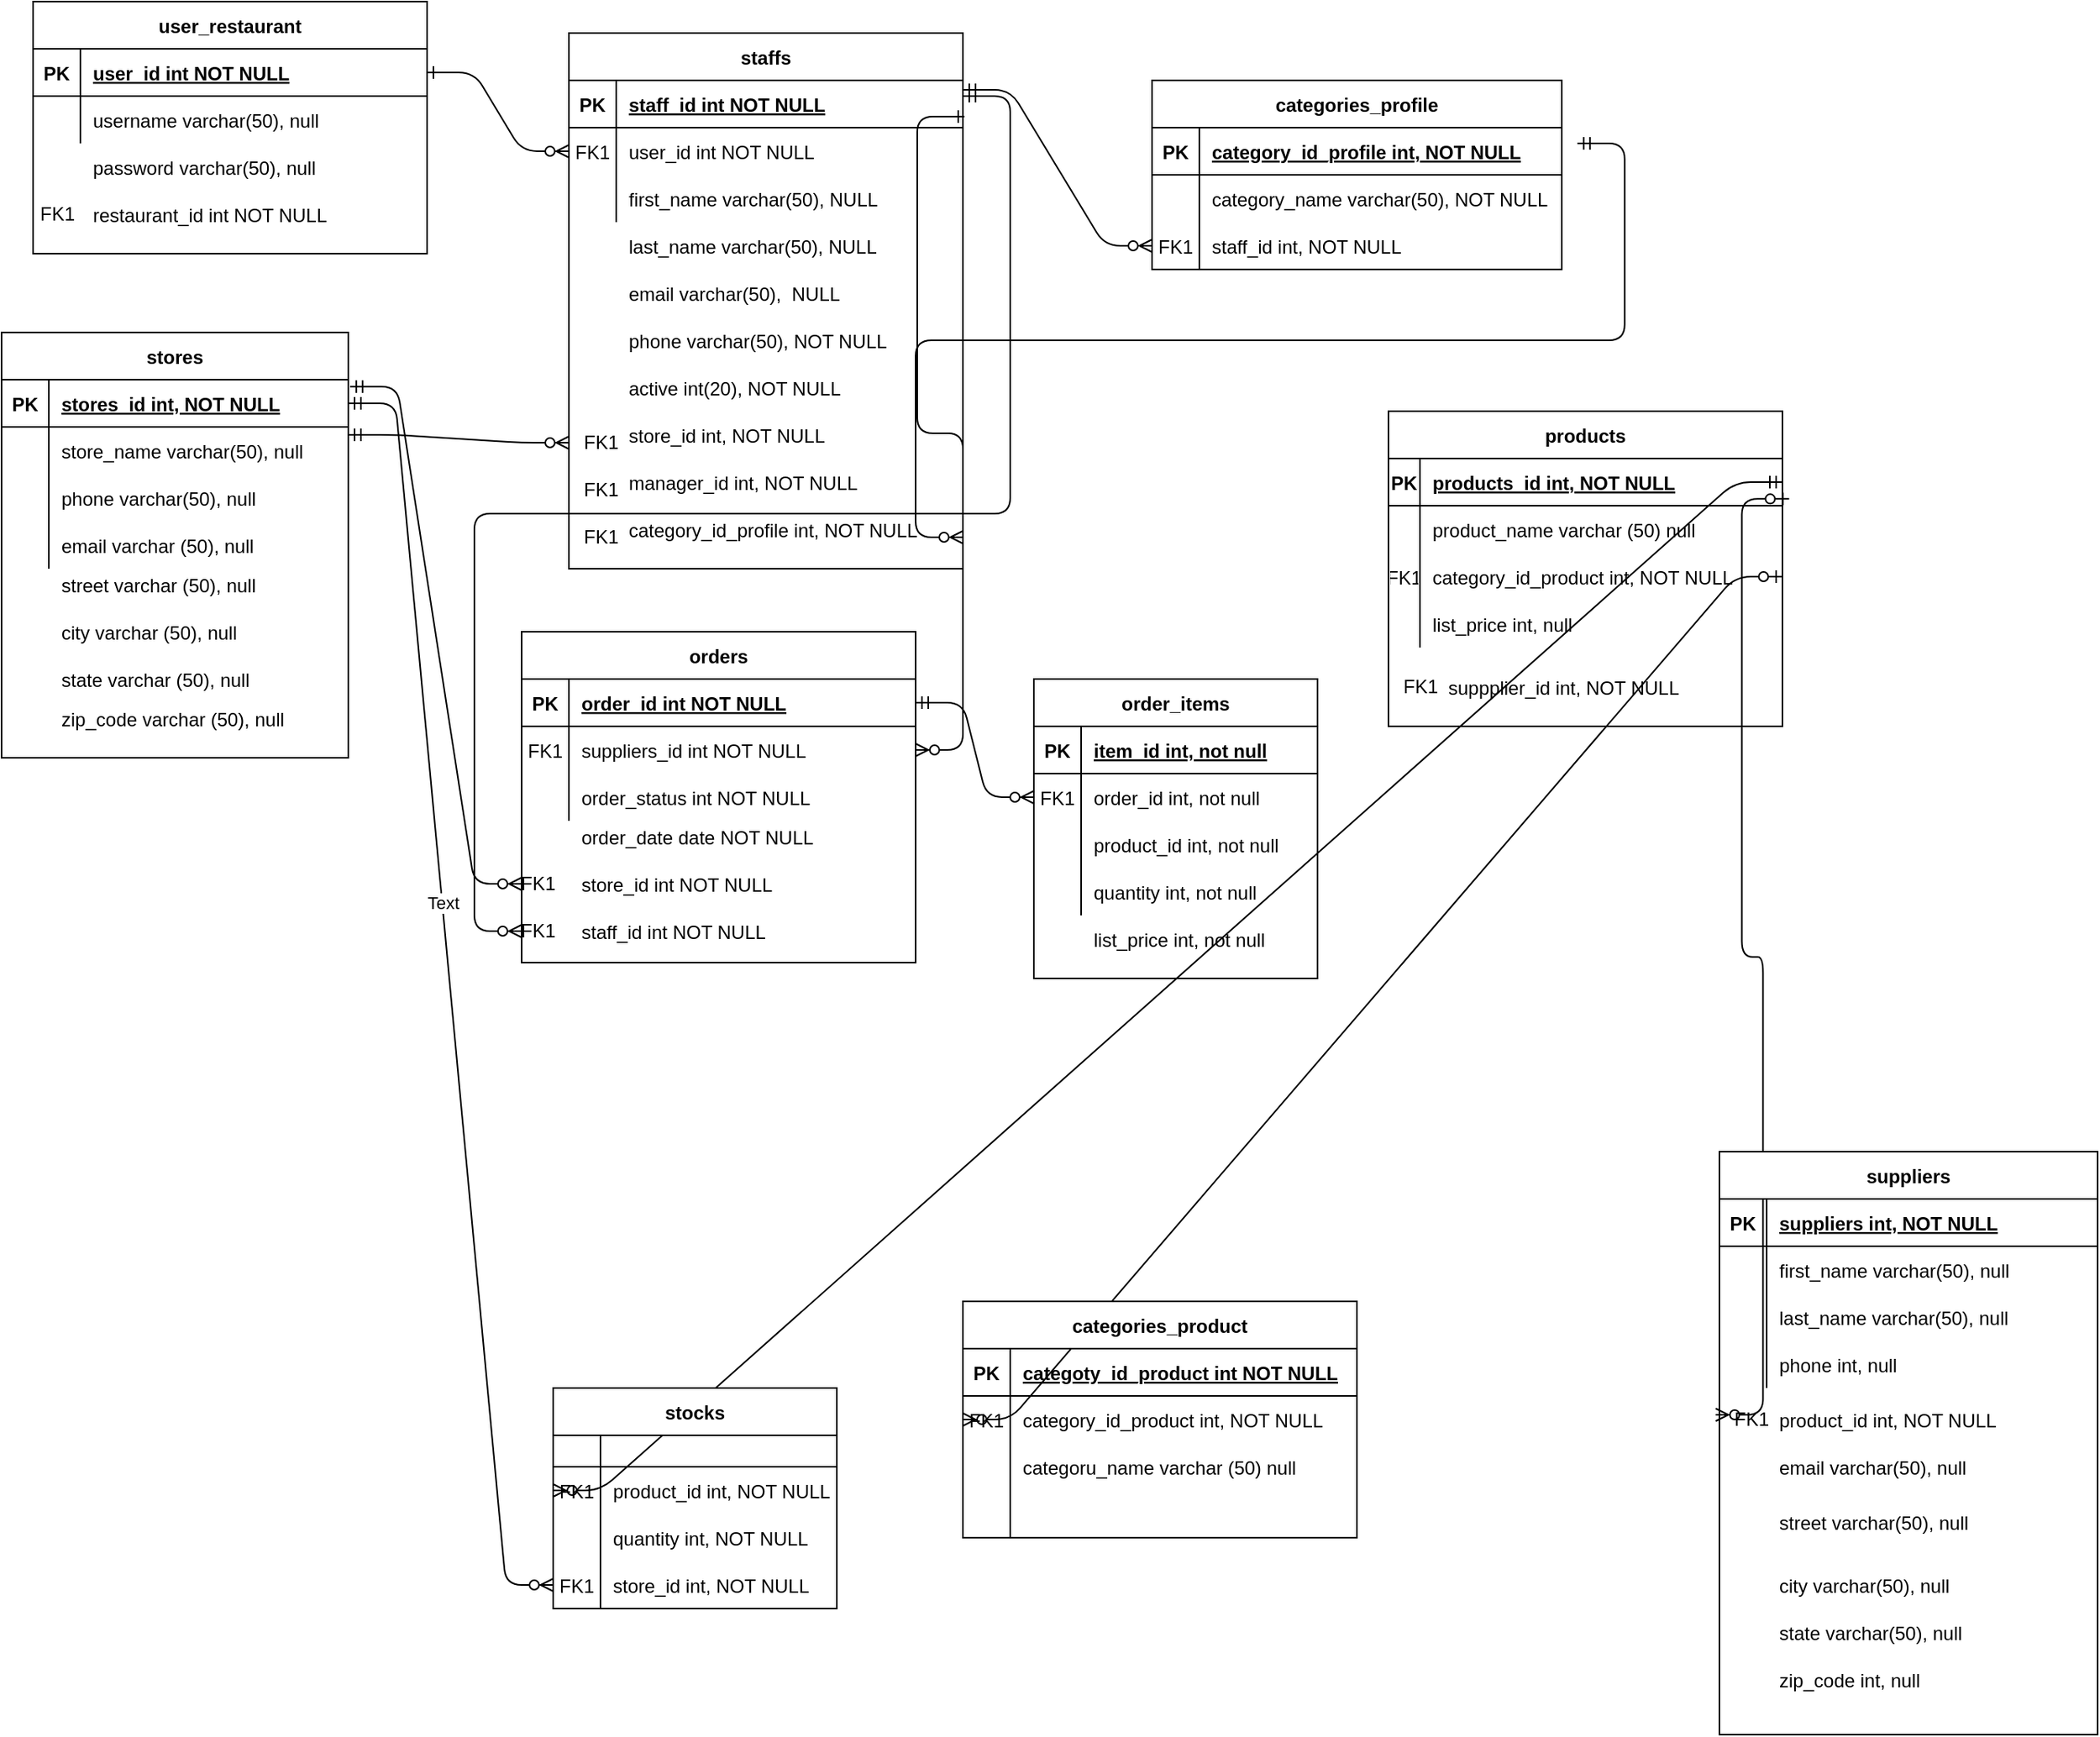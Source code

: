 <mxfile version="13.7.7" type="github">
  <diagram id="R2lEEEUBdFMjLlhIrx00" name="Page-1">
    <mxGraphModel dx="1422" dy="714" grid="1" gridSize="10" guides="1" tooltips="1" connect="1" arrows="1" fold="1" page="1" pageScale="1" pageWidth="850" pageHeight="1100" math="0" shadow="0" extFonts="Permanent Marker^https://fonts.googleapis.com/css?family=Permanent+Marker">
      <root>
        <mxCell id="0" />
        <mxCell id="1" parent="0" />
        <mxCell id="C-vyLk0tnHw3VtMMgP7b-1" value="" style="edgeStyle=entityRelationEdgeStyle;endArrow=ERzeroToMany;startArrow=ERone;endFill=1;startFill=0;" parent="1" source="C-vyLk0tnHw3VtMMgP7b-24" target="C-vyLk0tnHw3VtMMgP7b-6" edge="1">
          <mxGeometry width="100" height="100" relative="1" as="geometry">
            <mxPoint x="340" y="720" as="sourcePoint" />
            <mxPoint x="440" y="620" as="targetPoint" />
          </mxGeometry>
        </mxCell>
        <mxCell id="C-vyLk0tnHw3VtMMgP7b-12" value="" style="edgeStyle=entityRelationEdgeStyle;endArrow=ERzeroToMany;startArrow=ERone;endFill=1;startFill=0;exitX=1.004;exitY=0.767;exitDx=0;exitDy=0;exitPerimeter=0;" parent="1" source="C-vyLk0tnHw3VtMMgP7b-3" target="C-vyLk0tnHw3VtMMgP7b-17" edge="1">
          <mxGeometry width="100" height="100" relative="1" as="geometry">
            <mxPoint x="400" y="180" as="sourcePoint" />
            <mxPoint x="460" y="205" as="targetPoint" />
          </mxGeometry>
        </mxCell>
        <mxCell id="LFZtAIbphkrmjU9u23mH-38" value="FK1" style="text;html=1;align=center;verticalAlign=middle;resizable=0;points=[];autosize=1;" parent="1" vertex="1">
          <mxGeometry x="410" y="650" width="40" height="20" as="geometry" />
        </mxCell>
        <mxCell id="LFZtAIbphkrmjU9u23mH-41" value="FK1" style="text;html=1;align=center;verticalAlign=middle;resizable=0;points=[];autosize=1;" parent="1" vertex="1">
          <mxGeometry x="410" y="680" width="40" height="20" as="geometry" />
        </mxCell>
        <mxCell id="LFZtAIbphkrmjU9u23mH-80" value="" style="edgeStyle=entityRelationEdgeStyle;fontSize=12;html=1;endArrow=ERzeroToMany;startArrow=ERmandOne;" parent="1" edge="1">
          <mxGeometry width="100" height="100" relative="1" as="geometry">
            <mxPoint x="310" y="375" as="sourcePoint" />
            <mxPoint x="450" y="380" as="targetPoint" />
          </mxGeometry>
        </mxCell>
        <mxCell id="LFZtAIbphkrmjU9u23mH-106" value="" style="edgeStyle=entityRelationEdgeStyle;fontSize=12;html=1;endArrow=ERzeroToMany;startArrow=ERmandOne;exitX=1;exitY=0.5;exitDx=0;exitDy=0;entryX=0;entryY=0.5;entryDx=0;entryDy=0;" parent="1" source="C-vyLk0tnHw3VtMMgP7b-14" target="LFZtAIbphkrmjU9u23mH-85" edge="1">
          <mxGeometry width="100" height="100" relative="1" as="geometry">
            <mxPoint x="395" y="790" as="sourcePoint" />
            <mxPoint x="130" y="645" as="targetPoint" />
          </mxGeometry>
        </mxCell>
        <mxCell id="LFZtAIbphkrmjU9u23mH-120" value="" style="edgeStyle=entityRelationEdgeStyle;fontSize=12;html=1;endArrow=ERzeroToMany;startArrow=ERmandOne;entryX=0;entryY=0.5;entryDx=0;entryDy=0;" parent="1" target="LFZtAIbphkrmjU9u23mH-114" edge="1">
          <mxGeometry width="100" height="100" relative="1" as="geometry">
            <mxPoint x="700" y="156" as="sourcePoint" />
            <mxPoint x="400" y="735" as="targetPoint" />
          </mxGeometry>
        </mxCell>
        <mxCell id="LFZtAIbphkrmjU9u23mH-135" value="" style="edgeStyle=entityRelationEdgeStyle;fontSize=12;html=1;endArrow=ERzeroToMany;startArrow=ERmandOne;entryX=0;entryY=0.5;entryDx=0;entryDy=0;exitX=1;exitY=0.5;exitDx=0;exitDy=0;" parent="1" target="LFZtAIbphkrmjU9u23mH-132" edge="1" source="LFZtAIbphkrmjU9u23mH-43">
          <mxGeometry width="100" height="100" relative="1" as="geometry">
            <mxPoint x="326" y="350" as="sourcePoint" />
            <mxPoint x="840" y="450" as="targetPoint" />
          </mxGeometry>
        </mxCell>
        <mxCell id="rHVu-XYcqnVRSP4EcwEc-1" value="Text" style="edgeLabel;html=1;align=center;verticalAlign=middle;resizable=0;points=[];" vertex="1" connectable="0" parent="LFZtAIbphkrmjU9u23mH-135">
          <mxGeometry x="-0.143" relative="1" as="geometry">
            <mxPoint as="offset" />
          </mxGeometry>
        </mxCell>
        <mxCell id="LFZtAIbphkrmjU9u23mH-155" value="" style="edgeStyle=entityRelationEdgeStyle;fontSize=12;html=1;endArrow=ERzeroToMany;startArrow=ERmandOne;exitX=1;exitY=0.5;exitDx=0;exitDy=0;entryX=0;entryY=0.5;entryDx=0;entryDy=0;" parent="1" source="LFZtAIbphkrmjU9u23mH-141" target="LFZtAIbphkrmjU9u23mH-126" edge="1">
          <mxGeometry width="100" height="100" relative="1" as="geometry">
            <mxPoint x="40" y="870" as="sourcePoint" />
            <mxPoint x="280" y="930" as="targetPoint" />
          </mxGeometry>
        </mxCell>
        <mxCell id="LFZtAIbphkrmjU9u23mH-169" value="" style="edgeStyle=entityRelationEdgeStyle;fontSize=12;html=1;endArrow=ERzeroToMany;startArrow=ERzeroToOne;entryX=0;entryY=0.5;entryDx=0;entryDy=0;exitX=1;exitY=0.5;exitDx=0;exitDy=0;" parent="1" source="LFZtAIbphkrmjU9u23mH-147" target="LFZtAIbphkrmjU9u23mH-160" edge="1">
          <mxGeometry width="100" height="100" relative="1" as="geometry">
            <mxPoint x="1290" y="570" as="sourcePoint" />
            <mxPoint x="1050" y="830" as="targetPoint" />
          </mxGeometry>
        </mxCell>
        <mxCell id="LFZtAIbphkrmjU9u23mH-190" value="" style="edgeStyle=entityRelationEdgeStyle;fontSize=12;html=1;endArrow=ERzeroToMany;startArrow=ERzeroToOne;entryX=-0.058;entryY=0.35;entryDx=0;entryDy=0;entryPerimeter=0;exitX=1.017;exitY=-0.144;exitDx=0;exitDy=0;exitPerimeter=0;" parent="1" source="LFZtAIbphkrmjU9u23mH-144" target="LFZtAIbphkrmjU9u23mH-189" edge="1">
          <mxGeometry width="100" height="100" relative="1" as="geometry">
            <mxPoint x="1350" y="650" as="sourcePoint" />
            <mxPoint x="800" y="850" as="targetPoint" />
          </mxGeometry>
        </mxCell>
        <mxCell id="LFZtAIbphkrmjU9u23mH-191" value="" style="edgeStyle=entityRelationEdgeStyle;fontSize=12;html=1;endArrow=ERzeroToMany;startArrow=ERmandOne;exitX=1.038;exitY=0.333;exitDx=0;exitDy=0;exitPerimeter=0;" parent="1" source="LFZtAIbphkrmjU9u23mH-108" edge="1">
          <mxGeometry width="100" height="100" relative="1" as="geometry">
            <mxPoint x="700" y="420" as="sourcePoint" />
            <mxPoint x="700" y="440" as="targetPoint" />
          </mxGeometry>
        </mxCell>
        <mxCell id="LFZtAIbphkrmjU9u23mH-193" value="" style="edgeStyle=entityRelationEdgeStyle;fontSize=12;html=1;endArrow=ERzeroToMany;startArrow=ERmandOne;exitX=1.005;exitY=0.144;exitDx=0;exitDy=0;exitPerimeter=0;" parent="1" source="LFZtAIbphkrmjU9u23mH-43" edge="1">
          <mxGeometry width="100" height="100" relative="1" as="geometry">
            <mxPoint x="320" y="760" as="sourcePoint" />
            <mxPoint x="420" y="660" as="targetPoint" />
          </mxGeometry>
        </mxCell>
        <mxCell id="LFZtAIbphkrmjU9u23mH-194" value="" style="edgeStyle=entityRelationEdgeStyle;fontSize=12;html=1;endArrow=ERzeroToMany;startArrow=ERmandOne;" parent="1" edge="1">
          <mxGeometry width="100" height="100" relative="1" as="geometry">
            <mxPoint x="700" y="160" as="sourcePoint" />
            <mxPoint x="420" y="690" as="targetPoint" />
          </mxGeometry>
        </mxCell>
        <mxCell id="rHVu-XYcqnVRSP4EcwEc-2" value="" style="group" vertex="1" connectable="0" parent="1">
          <mxGeometry x="90" y="310" width="220" height="270" as="geometry" />
        </mxCell>
        <mxCell id="LFZtAIbphkrmjU9u23mH-42" value="stores" style="shape=table;startSize=30;container=1;collapsible=1;childLayout=tableLayout;fixedRows=1;rowLines=0;fontStyle=1;align=center;resizeLast=1;" parent="rHVu-XYcqnVRSP4EcwEc-2" vertex="1">
          <mxGeometry width="220" height="270" as="geometry" />
        </mxCell>
        <mxCell id="LFZtAIbphkrmjU9u23mH-43" value="" style="shape=partialRectangle;collapsible=0;dropTarget=0;pointerEvents=0;fillColor=none;top=0;left=0;bottom=1;right=0;points=[[0,0.5],[1,0.5]];portConstraint=eastwest;" parent="LFZtAIbphkrmjU9u23mH-42" vertex="1">
          <mxGeometry y="30" width="220" height="30" as="geometry" />
        </mxCell>
        <mxCell id="LFZtAIbphkrmjU9u23mH-44" value="PK" style="shape=partialRectangle;connectable=0;fillColor=none;top=0;left=0;bottom=0;right=0;fontStyle=1;overflow=hidden;" parent="LFZtAIbphkrmjU9u23mH-43" vertex="1">
          <mxGeometry width="30" height="30" as="geometry" />
        </mxCell>
        <mxCell id="LFZtAIbphkrmjU9u23mH-45" value="stores_id int, NOT NULL" style="shape=partialRectangle;connectable=0;fillColor=none;top=0;left=0;bottom=0;right=0;align=left;spacingLeft=6;fontStyle=5;overflow=hidden;" parent="LFZtAIbphkrmjU9u23mH-43" vertex="1">
          <mxGeometry x="30" width="190" height="30" as="geometry" />
        </mxCell>
        <mxCell id="LFZtAIbphkrmjU9u23mH-46" value="" style="shape=partialRectangle;collapsible=0;dropTarget=0;pointerEvents=0;fillColor=none;top=0;left=0;bottom=0;right=0;points=[[0,0.5],[1,0.5]];portConstraint=eastwest;" parent="LFZtAIbphkrmjU9u23mH-42" vertex="1">
          <mxGeometry y="60" width="220" height="30" as="geometry" />
        </mxCell>
        <mxCell id="LFZtAIbphkrmjU9u23mH-47" value="" style="shape=partialRectangle;connectable=0;fillColor=none;top=0;left=0;bottom=0;right=0;editable=1;overflow=hidden;" parent="LFZtAIbphkrmjU9u23mH-46" vertex="1">
          <mxGeometry width="30" height="30" as="geometry" />
        </mxCell>
        <mxCell id="LFZtAIbphkrmjU9u23mH-48" value="store_name varchar(50), null" style="shape=partialRectangle;connectable=0;fillColor=none;top=0;left=0;bottom=0;right=0;align=left;spacingLeft=6;overflow=hidden;" parent="LFZtAIbphkrmjU9u23mH-46" vertex="1">
          <mxGeometry x="30" width="190" height="30" as="geometry" />
        </mxCell>
        <mxCell id="LFZtAIbphkrmjU9u23mH-49" value="" style="shape=partialRectangle;collapsible=0;dropTarget=0;pointerEvents=0;fillColor=none;top=0;left=0;bottom=0;right=0;points=[[0,0.5],[1,0.5]];portConstraint=eastwest;" parent="LFZtAIbphkrmjU9u23mH-42" vertex="1">
          <mxGeometry y="90" width="220" height="30" as="geometry" />
        </mxCell>
        <mxCell id="LFZtAIbphkrmjU9u23mH-50" value="" style="shape=partialRectangle;connectable=0;fillColor=none;top=0;left=0;bottom=0;right=0;editable=1;overflow=hidden;" parent="LFZtAIbphkrmjU9u23mH-49" vertex="1">
          <mxGeometry width="30" height="30" as="geometry" />
        </mxCell>
        <mxCell id="LFZtAIbphkrmjU9u23mH-51" value="phone varchar(50), null" style="shape=partialRectangle;connectable=0;fillColor=none;top=0;left=0;bottom=0;right=0;align=left;spacingLeft=6;overflow=hidden;" parent="LFZtAIbphkrmjU9u23mH-49" vertex="1">
          <mxGeometry x="30" width="190" height="30" as="geometry" />
        </mxCell>
        <mxCell id="LFZtAIbphkrmjU9u23mH-52" value="" style="shape=partialRectangle;collapsible=0;dropTarget=0;pointerEvents=0;fillColor=none;top=0;left=0;bottom=0;right=0;points=[[0,0.5],[1,0.5]];portConstraint=eastwest;" parent="LFZtAIbphkrmjU9u23mH-42" vertex="1">
          <mxGeometry y="120" width="220" height="30" as="geometry" />
        </mxCell>
        <mxCell id="LFZtAIbphkrmjU9u23mH-53" value="" style="shape=partialRectangle;connectable=0;fillColor=none;top=0;left=0;bottom=0;right=0;editable=1;overflow=hidden;" parent="LFZtAIbphkrmjU9u23mH-52" vertex="1">
          <mxGeometry width="30" height="30" as="geometry" />
        </mxCell>
        <mxCell id="LFZtAIbphkrmjU9u23mH-54" value="email varchar (50), null" style="shape=partialRectangle;connectable=0;fillColor=none;top=0;left=0;bottom=0;right=0;align=left;spacingLeft=6;overflow=hidden;" parent="LFZtAIbphkrmjU9u23mH-52" vertex="1">
          <mxGeometry x="30" width="190" height="30" as="geometry" />
        </mxCell>
        <mxCell id="LFZtAIbphkrmjU9u23mH-68" value="" style="shape=partialRectangle;collapsible=0;dropTarget=0;pointerEvents=0;fillColor=none;top=0;left=0;bottom=0;right=0;points=[[0,0.5],[1,0.5]];portConstraint=eastwest;" parent="rHVu-XYcqnVRSP4EcwEc-2" vertex="1">
          <mxGeometry y="145" width="220" height="30" as="geometry" />
        </mxCell>
        <mxCell id="LFZtAIbphkrmjU9u23mH-69" value="" style="shape=partialRectangle;connectable=0;fillColor=none;top=0;left=0;bottom=0;right=0;editable=1;overflow=hidden;" parent="LFZtAIbphkrmjU9u23mH-68" vertex="1">
          <mxGeometry width="30" height="30" as="geometry" />
        </mxCell>
        <mxCell id="LFZtAIbphkrmjU9u23mH-70" value="street varchar (50), null" style="shape=partialRectangle;connectable=0;fillColor=none;top=0;left=0;bottom=0;right=0;align=left;spacingLeft=6;overflow=hidden;" parent="LFZtAIbphkrmjU9u23mH-68" vertex="1">
          <mxGeometry x="30" width="190" height="30" as="geometry" />
        </mxCell>
        <mxCell id="LFZtAIbphkrmjU9u23mH-71" value="" style="shape=partialRectangle;collapsible=0;dropTarget=0;pointerEvents=0;fillColor=none;top=0;left=0;bottom=0;right=0;points=[[0,0.5],[1,0.5]];portConstraint=eastwest;" parent="rHVu-XYcqnVRSP4EcwEc-2" vertex="1">
          <mxGeometry y="175" width="220" height="30" as="geometry" />
        </mxCell>
        <mxCell id="LFZtAIbphkrmjU9u23mH-72" value="" style="shape=partialRectangle;connectable=0;fillColor=none;top=0;left=0;bottom=0;right=0;editable=1;overflow=hidden;" parent="LFZtAIbphkrmjU9u23mH-71" vertex="1">
          <mxGeometry width="30" height="30" as="geometry" />
        </mxCell>
        <mxCell id="LFZtAIbphkrmjU9u23mH-73" value="city varchar (50), null" style="shape=partialRectangle;connectable=0;fillColor=none;top=0;left=0;bottom=0;right=0;align=left;spacingLeft=6;overflow=hidden;" parent="LFZtAIbphkrmjU9u23mH-71" vertex="1">
          <mxGeometry x="30" width="190" height="30" as="geometry" />
        </mxCell>
        <mxCell id="LFZtAIbphkrmjU9u23mH-74" value="" style="shape=partialRectangle;collapsible=0;dropTarget=0;pointerEvents=0;fillColor=none;top=0;left=0;bottom=0;right=0;points=[[0,0.5],[1,0.5]];portConstraint=eastwest;" parent="rHVu-XYcqnVRSP4EcwEc-2" vertex="1">
          <mxGeometry y="205" width="220" height="30" as="geometry" />
        </mxCell>
        <mxCell id="LFZtAIbphkrmjU9u23mH-75" value="" style="shape=partialRectangle;connectable=0;fillColor=none;top=0;left=0;bottom=0;right=0;editable=1;overflow=hidden;" parent="LFZtAIbphkrmjU9u23mH-74" vertex="1">
          <mxGeometry width="30" height="30" as="geometry" />
        </mxCell>
        <mxCell id="LFZtAIbphkrmjU9u23mH-76" value="state varchar (50), null" style="shape=partialRectangle;connectable=0;fillColor=none;top=0;left=0;bottom=0;right=0;align=left;spacingLeft=6;overflow=hidden;" parent="LFZtAIbphkrmjU9u23mH-74" vertex="1">
          <mxGeometry x="30" width="190" height="30" as="geometry" />
        </mxCell>
        <mxCell id="LFZtAIbphkrmjU9u23mH-77" value="" style="shape=partialRectangle;collapsible=0;dropTarget=0;pointerEvents=0;fillColor=none;top=0;left=0;bottom=0;right=0;points=[[0,0.5],[1,0.5]];portConstraint=eastwest;" parent="rHVu-XYcqnVRSP4EcwEc-2" vertex="1">
          <mxGeometry y="230" width="220" height="30" as="geometry" />
        </mxCell>
        <mxCell id="LFZtAIbphkrmjU9u23mH-78" value="" style="shape=partialRectangle;connectable=0;fillColor=none;top=0;left=0;bottom=0;right=0;editable=1;overflow=hidden;" parent="LFZtAIbphkrmjU9u23mH-77" vertex="1">
          <mxGeometry width="30" height="30" as="geometry" />
        </mxCell>
        <mxCell id="LFZtAIbphkrmjU9u23mH-79" value="zip_code varchar (50), null" style="shape=partialRectangle;connectable=0;fillColor=none;top=0;left=0;bottom=0;right=0;align=left;spacingLeft=6;overflow=hidden;" parent="LFZtAIbphkrmjU9u23mH-77" vertex="1">
          <mxGeometry x="30" width="190" height="30" as="geometry" />
        </mxCell>
        <mxCell id="rHVu-XYcqnVRSP4EcwEc-3" value="" style="group" vertex="1" connectable="0" parent="1">
          <mxGeometry x="105" y="100" width="255" height="160" as="geometry" />
        </mxCell>
        <mxCell id="LFZtAIbphkrmjU9u23mH-1" value="password varchar(50), null" style="shape=partialRectangle;overflow=hidden;connectable=0;fillColor=none;top=0;left=0;bottom=0;right=0;align=left;spacingLeft=6;" parent="rHVu-XYcqnVRSP4EcwEc-3" vertex="1">
          <mxGeometry x="35" y="90" width="220" height="30" as="geometry" />
        </mxCell>
        <mxCell id="C-vyLk0tnHw3VtMMgP7b-23" value="user_restaurant" style="shape=table;startSize=30;container=1;collapsible=1;childLayout=tableLayout;fixedRows=1;rowLines=0;fontStyle=1;align=center;resizeLast=1;" parent="rHVu-XYcqnVRSP4EcwEc-3" vertex="1">
          <mxGeometry x="5" width="250" height="160" as="geometry" />
        </mxCell>
        <mxCell id="C-vyLk0tnHw3VtMMgP7b-24" value="" style="shape=partialRectangle;collapsible=0;dropTarget=0;pointerEvents=0;fillColor=none;points=[[0,0.5],[1,0.5]];portConstraint=eastwest;top=0;left=0;right=0;bottom=1;" parent="C-vyLk0tnHw3VtMMgP7b-23" vertex="1">
          <mxGeometry y="30" width="250" height="30" as="geometry" />
        </mxCell>
        <mxCell id="C-vyLk0tnHw3VtMMgP7b-25" value="PK" style="shape=partialRectangle;overflow=hidden;connectable=0;fillColor=none;top=0;left=0;bottom=0;right=0;fontStyle=1;" parent="C-vyLk0tnHw3VtMMgP7b-24" vertex="1">
          <mxGeometry width="30" height="30" as="geometry" />
        </mxCell>
        <mxCell id="C-vyLk0tnHw3VtMMgP7b-26" value="user_id int NOT NULL " style="shape=partialRectangle;overflow=hidden;connectable=0;fillColor=none;top=0;left=0;bottom=0;right=0;align=left;spacingLeft=6;fontStyle=5;" parent="C-vyLk0tnHw3VtMMgP7b-24" vertex="1">
          <mxGeometry x="30" width="220" height="30" as="geometry" />
        </mxCell>
        <mxCell id="C-vyLk0tnHw3VtMMgP7b-27" value="" style="shape=partialRectangle;collapsible=0;dropTarget=0;pointerEvents=0;fillColor=none;points=[[0,0.5],[1,0.5]];portConstraint=eastwest;top=0;left=0;right=0;bottom=0;" parent="C-vyLk0tnHw3VtMMgP7b-23" vertex="1">
          <mxGeometry y="60" width="250" height="30" as="geometry" />
        </mxCell>
        <mxCell id="C-vyLk0tnHw3VtMMgP7b-28" value="" style="shape=partialRectangle;overflow=hidden;connectable=0;fillColor=none;top=0;left=0;bottom=0;right=0;" parent="C-vyLk0tnHw3VtMMgP7b-27" vertex="1">
          <mxGeometry width="30" height="30" as="geometry" />
        </mxCell>
        <mxCell id="C-vyLk0tnHw3VtMMgP7b-29" value="username varchar(50), null" style="shape=partialRectangle;overflow=hidden;connectable=0;fillColor=none;top=0;left=0;bottom=0;right=0;align=left;spacingLeft=6;" parent="C-vyLk0tnHw3VtMMgP7b-27" vertex="1">
          <mxGeometry x="30" width="220" height="30" as="geometry" />
        </mxCell>
        <mxCell id="LFZtAIbphkrmjU9u23mH-2" value="restaurant_id int NOT NULL" style="shape=partialRectangle;overflow=hidden;connectable=0;fillColor=none;top=0;left=0;bottom=0;right=0;align=left;spacingLeft=6;" parent="rHVu-XYcqnVRSP4EcwEc-3" vertex="1">
          <mxGeometry x="35" y="120" width="220" height="30" as="geometry" />
        </mxCell>
        <mxCell id="LFZtAIbphkrmjU9u23mH-3" value="FK1" style="text;html=1;align=center;verticalAlign=middle;resizable=0;points=[];autosize=1;" parent="rHVu-XYcqnVRSP4EcwEc-3" vertex="1">
          <mxGeometry y="125" width="40" height="20" as="geometry" />
        </mxCell>
        <mxCell id="rHVu-XYcqnVRSP4EcwEc-4" value="" style="group" vertex="1" connectable="0" parent="1">
          <mxGeometry x="450" y="120" width="250" height="340" as="geometry" />
        </mxCell>
        <mxCell id="C-vyLk0tnHw3VtMMgP7b-2" value="staffs" style="shape=table;startSize=30;container=1;collapsible=1;childLayout=tableLayout;fixedRows=1;rowLines=0;fontStyle=1;align=center;resizeLast=1;" parent="rHVu-XYcqnVRSP4EcwEc-4" vertex="1">
          <mxGeometry width="250" height="340" as="geometry" />
        </mxCell>
        <mxCell id="C-vyLk0tnHw3VtMMgP7b-3" value="" style="shape=partialRectangle;collapsible=0;dropTarget=0;pointerEvents=0;fillColor=none;points=[[0,0.5],[1,0.5]];portConstraint=eastwest;top=0;left=0;right=0;bottom=1;" parent="C-vyLk0tnHw3VtMMgP7b-2" vertex="1">
          <mxGeometry y="30" width="250" height="30" as="geometry" />
        </mxCell>
        <mxCell id="C-vyLk0tnHw3VtMMgP7b-4" value="PK" style="shape=partialRectangle;overflow=hidden;connectable=0;fillColor=none;top=0;left=0;bottom=0;right=0;fontStyle=1;" parent="C-vyLk0tnHw3VtMMgP7b-3" vertex="1">
          <mxGeometry width="30" height="30" as="geometry" />
        </mxCell>
        <mxCell id="C-vyLk0tnHw3VtMMgP7b-5" value="staff_id int NOT NULL" style="shape=partialRectangle;overflow=hidden;connectable=0;fillColor=none;top=0;left=0;bottom=0;right=0;align=left;spacingLeft=6;fontStyle=5;" parent="C-vyLk0tnHw3VtMMgP7b-3" vertex="1">
          <mxGeometry x="30" width="220" height="30" as="geometry" />
        </mxCell>
        <mxCell id="C-vyLk0tnHw3VtMMgP7b-6" value="" style="shape=partialRectangle;collapsible=0;dropTarget=0;pointerEvents=0;fillColor=none;points=[[0,0.5],[1,0.5]];portConstraint=eastwest;top=0;left=0;right=0;bottom=0;" parent="C-vyLk0tnHw3VtMMgP7b-2" vertex="1">
          <mxGeometry y="60" width="250" height="30" as="geometry" />
        </mxCell>
        <mxCell id="C-vyLk0tnHw3VtMMgP7b-7" value="FK1" style="shape=partialRectangle;overflow=hidden;connectable=0;fillColor=none;top=0;left=0;bottom=0;right=0;" parent="C-vyLk0tnHw3VtMMgP7b-6" vertex="1">
          <mxGeometry width="30" height="30" as="geometry" />
        </mxCell>
        <mxCell id="C-vyLk0tnHw3VtMMgP7b-8" value="user_id int NOT NULL" style="shape=partialRectangle;overflow=hidden;connectable=0;fillColor=none;top=0;left=0;bottom=0;right=0;align=left;spacingLeft=6;" parent="C-vyLk0tnHw3VtMMgP7b-6" vertex="1">
          <mxGeometry x="30" width="220" height="30" as="geometry" />
        </mxCell>
        <mxCell id="C-vyLk0tnHw3VtMMgP7b-9" value="" style="shape=partialRectangle;collapsible=0;dropTarget=0;pointerEvents=0;fillColor=none;points=[[0,0.5],[1,0.5]];portConstraint=eastwest;top=0;left=0;right=0;bottom=0;" parent="C-vyLk0tnHw3VtMMgP7b-2" vertex="1">
          <mxGeometry y="90" width="250" height="30" as="geometry" />
        </mxCell>
        <mxCell id="C-vyLk0tnHw3VtMMgP7b-10" value="" style="shape=partialRectangle;overflow=hidden;connectable=0;fillColor=none;top=0;left=0;bottom=0;right=0;" parent="C-vyLk0tnHw3VtMMgP7b-9" vertex="1">
          <mxGeometry width="30" height="30" as="geometry" />
        </mxCell>
        <mxCell id="C-vyLk0tnHw3VtMMgP7b-11" value="first_name varchar(50), NULL" style="shape=partialRectangle;overflow=hidden;connectable=0;fillColor=none;top=0;left=0;bottom=0;right=0;align=left;spacingLeft=6;" parent="C-vyLk0tnHw3VtMMgP7b-9" vertex="1">
          <mxGeometry x="30" width="220" height="30" as="geometry" />
        </mxCell>
        <mxCell id="LFZtAIbphkrmjU9u23mH-25" value="last_name varchar(50), NULL" style="shape=partialRectangle;overflow=hidden;connectable=0;fillColor=none;top=0;left=0;bottom=0;right=0;align=left;spacingLeft=6;" parent="rHVu-XYcqnVRSP4EcwEc-4" vertex="1">
          <mxGeometry x="30" y="120" width="220" height="30" as="geometry" />
        </mxCell>
        <mxCell id="LFZtAIbphkrmjU9u23mH-26" value="email varchar(50),  NULL" style="shape=partialRectangle;overflow=hidden;connectable=0;fillColor=none;top=0;left=0;bottom=0;right=0;align=left;spacingLeft=6;" parent="rHVu-XYcqnVRSP4EcwEc-4" vertex="1">
          <mxGeometry x="30" y="150" width="220" height="30" as="geometry" />
        </mxCell>
        <mxCell id="LFZtAIbphkrmjU9u23mH-27" value="phone varchar(50), NOT NULL" style="shape=partialRectangle;overflow=hidden;connectable=0;fillColor=none;top=0;left=0;bottom=0;right=0;align=left;spacingLeft=6;" parent="rHVu-XYcqnVRSP4EcwEc-4" vertex="1">
          <mxGeometry x="30" y="180" width="220" height="30" as="geometry" />
        </mxCell>
        <mxCell id="LFZtAIbphkrmjU9u23mH-28" value="active int(20), NOT NULL" style="shape=partialRectangle;overflow=hidden;connectable=0;fillColor=none;top=0;left=0;bottom=0;right=0;align=left;spacingLeft=6;" parent="rHVu-XYcqnVRSP4EcwEc-4" vertex="1">
          <mxGeometry x="30" y="210" width="220" height="30" as="geometry" />
        </mxCell>
        <mxCell id="LFZtAIbphkrmjU9u23mH-29" value="store_id int, NOT NULL" style="shape=partialRectangle;overflow=hidden;connectable=0;fillColor=none;top=0;left=0;bottom=0;right=0;align=left;spacingLeft=6;" parent="rHVu-XYcqnVRSP4EcwEc-4" vertex="1">
          <mxGeometry x="30" y="240" width="220" height="30" as="geometry" />
        </mxCell>
        <mxCell id="LFZtAIbphkrmjU9u23mH-30" value="manager_id int, NOT NULL" style="shape=partialRectangle;overflow=hidden;connectable=0;fillColor=none;top=0;left=0;bottom=0;right=0;align=left;spacingLeft=6;" parent="rHVu-XYcqnVRSP4EcwEc-4" vertex="1">
          <mxGeometry x="30" y="270" width="220" height="30" as="geometry" />
        </mxCell>
        <mxCell id="LFZtAIbphkrmjU9u23mH-31" value="category_id_profile int, NOT NULL" style="shape=partialRectangle;overflow=hidden;connectable=0;fillColor=none;top=0;left=0;bottom=0;right=0;align=left;spacingLeft=6;" parent="rHVu-XYcqnVRSP4EcwEc-4" vertex="1">
          <mxGeometry x="30" y="300" width="210" height="30" as="geometry" />
        </mxCell>
        <mxCell id="LFZtAIbphkrmjU9u23mH-32" value="FK1" style="text;html=1;align=center;verticalAlign=middle;resizable=0;points=[];autosize=1;" parent="rHVu-XYcqnVRSP4EcwEc-4" vertex="1">
          <mxGeometry y="280" width="40" height="20" as="geometry" />
        </mxCell>
        <mxCell id="LFZtAIbphkrmjU9u23mH-33" value="FK1" style="text;html=1;align=center;verticalAlign=middle;resizable=0;points=[];autosize=1;" parent="rHVu-XYcqnVRSP4EcwEc-4" vertex="1">
          <mxGeometry y="310" width="40" height="20" as="geometry" />
        </mxCell>
        <mxCell id="LFZtAIbphkrmjU9u23mH-34" value="FK1" style="text;html=1;align=center;verticalAlign=middle;resizable=0;points=[];autosize=1;" parent="rHVu-XYcqnVRSP4EcwEc-4" vertex="1">
          <mxGeometry y="250" width="40" height="20" as="geometry" />
        </mxCell>
        <mxCell id="rHVu-XYcqnVRSP4EcwEc-5" value="" style="group" vertex="1" connectable="0" parent="1">
          <mxGeometry x="820" y="150" width="260" height="120" as="geometry" />
        </mxCell>
        <mxCell id="LFZtAIbphkrmjU9u23mH-107" value="categories_profile" style="shape=table;startSize=30;container=1;collapsible=1;childLayout=tableLayout;fixedRows=1;rowLines=0;fontStyle=1;align=center;resizeLast=1;" parent="rHVu-XYcqnVRSP4EcwEc-5" vertex="1">
          <mxGeometry width="260" height="120" as="geometry" />
        </mxCell>
        <mxCell id="LFZtAIbphkrmjU9u23mH-108" value="" style="shape=partialRectangle;collapsible=0;dropTarget=0;pointerEvents=0;fillColor=none;top=0;left=0;bottom=1;right=0;points=[[0,0.5],[1,0.5]];portConstraint=eastwest;" parent="LFZtAIbphkrmjU9u23mH-107" vertex="1">
          <mxGeometry y="30" width="260" height="30" as="geometry" />
        </mxCell>
        <mxCell id="LFZtAIbphkrmjU9u23mH-109" value="PK" style="shape=partialRectangle;connectable=0;fillColor=none;top=0;left=0;bottom=0;right=0;fontStyle=1;overflow=hidden;" parent="LFZtAIbphkrmjU9u23mH-108" vertex="1">
          <mxGeometry width="30" height="30" as="geometry" />
        </mxCell>
        <mxCell id="LFZtAIbphkrmjU9u23mH-110" value="category_id_profile int, NOT NULL" style="shape=partialRectangle;connectable=0;fillColor=none;top=0;left=0;bottom=0;right=0;align=left;spacingLeft=6;fontStyle=5;overflow=hidden;" parent="LFZtAIbphkrmjU9u23mH-108" vertex="1">
          <mxGeometry x="30" width="230" height="30" as="geometry" />
        </mxCell>
        <mxCell id="LFZtAIbphkrmjU9u23mH-111" value="" style="shape=partialRectangle;collapsible=0;dropTarget=0;pointerEvents=0;fillColor=none;top=0;left=0;bottom=0;right=0;points=[[0,0.5],[1,0.5]];portConstraint=eastwest;" parent="LFZtAIbphkrmjU9u23mH-107" vertex="1">
          <mxGeometry y="60" width="260" height="30" as="geometry" />
        </mxCell>
        <mxCell id="LFZtAIbphkrmjU9u23mH-112" value="" style="shape=partialRectangle;connectable=0;fillColor=none;top=0;left=0;bottom=0;right=0;editable=1;overflow=hidden;" parent="LFZtAIbphkrmjU9u23mH-111" vertex="1">
          <mxGeometry width="30" height="30" as="geometry" />
        </mxCell>
        <mxCell id="LFZtAIbphkrmjU9u23mH-113" value="category_name varchar(50), NOT NULL" style="shape=partialRectangle;connectable=0;fillColor=none;top=0;left=0;bottom=0;right=0;align=left;spacingLeft=6;overflow=hidden;" parent="LFZtAIbphkrmjU9u23mH-111" vertex="1">
          <mxGeometry x="30" width="230" height="30" as="geometry" />
        </mxCell>
        <mxCell id="LFZtAIbphkrmjU9u23mH-114" value="" style="shape=partialRectangle;collapsible=0;dropTarget=0;pointerEvents=0;fillColor=none;top=0;left=0;bottom=0;right=0;points=[[0,0.5],[1,0.5]];portConstraint=eastwest;" parent="LFZtAIbphkrmjU9u23mH-107" vertex="1">
          <mxGeometry y="90" width="260" height="30" as="geometry" />
        </mxCell>
        <mxCell id="LFZtAIbphkrmjU9u23mH-115" value="FK1" style="shape=partialRectangle;connectable=0;fillColor=none;top=0;left=0;bottom=0;right=0;editable=1;overflow=hidden;" parent="LFZtAIbphkrmjU9u23mH-114" vertex="1">
          <mxGeometry width="30" height="30" as="geometry" />
        </mxCell>
        <mxCell id="LFZtAIbphkrmjU9u23mH-116" value="staff_id int, NOT NULL" style="shape=partialRectangle;connectable=0;fillColor=none;top=0;left=0;bottom=0;right=0;align=left;spacingLeft=6;overflow=hidden;" parent="LFZtAIbphkrmjU9u23mH-114" vertex="1">
          <mxGeometry x="30" width="230" height="30" as="geometry" />
        </mxCell>
        <mxCell id="rHVu-XYcqnVRSP4EcwEc-6" value="" style="group" vertex="1" connectable="0" parent="1">
          <mxGeometry x="970" y="360" width="250" height="200" as="geometry" />
        </mxCell>
        <mxCell id="LFZtAIbphkrmjU9u23mH-153" value="suppplier_id int, NOT NULL" style="shape=partialRectangle;connectable=0;fillColor=none;top=0;left=0;bottom=0;right=0;align=left;spacingLeft=6;overflow=hidden;" parent="rHVu-XYcqnVRSP4EcwEc-6" vertex="1">
          <mxGeometry x="30" y="160" width="220" height="30" as="geometry" />
        </mxCell>
        <mxCell id="LFZtAIbphkrmjU9u23mH-154" value="FK1" style="text;html=1;align=center;verticalAlign=middle;resizable=0;points=[];autosize=1;" parent="rHVu-XYcqnVRSP4EcwEc-6" vertex="1">
          <mxGeometry y="165" width="40" height="20" as="geometry" />
        </mxCell>
        <mxCell id="LFZtAIbphkrmjU9u23mH-140" value="products" style="shape=table;startSize=30;container=1;collapsible=1;childLayout=tableLayout;fixedRows=1;rowLines=0;fontStyle=1;align=center;resizeLast=1;" parent="rHVu-XYcqnVRSP4EcwEc-6" vertex="1">
          <mxGeometry width="250" height="200" as="geometry" />
        </mxCell>
        <mxCell id="LFZtAIbphkrmjU9u23mH-141" value="" style="shape=partialRectangle;collapsible=0;dropTarget=0;pointerEvents=0;fillColor=none;top=0;left=0;bottom=1;right=0;points=[[0,0.5],[1,0.5]];portConstraint=eastwest;" parent="LFZtAIbphkrmjU9u23mH-140" vertex="1">
          <mxGeometry y="30" width="250" height="30" as="geometry" />
        </mxCell>
        <mxCell id="LFZtAIbphkrmjU9u23mH-142" value="PK" style="shape=partialRectangle;connectable=0;fillColor=none;top=0;left=0;bottom=0;right=0;fontStyle=1;overflow=hidden;" parent="LFZtAIbphkrmjU9u23mH-141" vertex="1">
          <mxGeometry width="20" height="30" as="geometry" />
        </mxCell>
        <mxCell id="LFZtAIbphkrmjU9u23mH-143" value="products_id int, NOT NULL" style="shape=partialRectangle;connectable=0;fillColor=none;top=0;left=0;bottom=0;right=0;align=left;spacingLeft=6;fontStyle=5;overflow=hidden;" parent="LFZtAIbphkrmjU9u23mH-141" vertex="1">
          <mxGeometry x="20" width="230" height="30" as="geometry" />
        </mxCell>
        <mxCell id="LFZtAIbphkrmjU9u23mH-144" value="" style="shape=partialRectangle;collapsible=0;dropTarget=0;pointerEvents=0;fillColor=none;top=0;left=0;bottom=0;right=0;points=[[0,0.5],[1,0.5]];portConstraint=eastwest;" parent="LFZtAIbphkrmjU9u23mH-140" vertex="1">
          <mxGeometry y="60" width="250" height="30" as="geometry" />
        </mxCell>
        <mxCell id="LFZtAIbphkrmjU9u23mH-145" value="" style="shape=partialRectangle;connectable=0;fillColor=none;top=0;left=0;bottom=0;right=0;editable=1;overflow=hidden;" parent="LFZtAIbphkrmjU9u23mH-144" vertex="1">
          <mxGeometry width="20" height="30" as="geometry" />
        </mxCell>
        <mxCell id="LFZtAIbphkrmjU9u23mH-146" value="product_name varchar (50) null" style="shape=partialRectangle;connectable=0;fillColor=none;top=0;left=0;bottom=0;right=0;align=left;spacingLeft=6;overflow=hidden;" parent="LFZtAIbphkrmjU9u23mH-144" vertex="1">
          <mxGeometry x="20" width="230" height="30" as="geometry" />
        </mxCell>
        <mxCell id="LFZtAIbphkrmjU9u23mH-147" value="" style="shape=partialRectangle;collapsible=0;dropTarget=0;pointerEvents=0;fillColor=none;top=0;left=0;bottom=0;right=0;points=[[0,0.5],[1,0.5]];portConstraint=eastwest;" parent="LFZtAIbphkrmjU9u23mH-140" vertex="1">
          <mxGeometry y="90" width="250" height="30" as="geometry" />
        </mxCell>
        <mxCell id="LFZtAIbphkrmjU9u23mH-148" value="FK1" style="shape=partialRectangle;connectable=0;fillColor=none;top=0;left=0;bottom=0;right=0;editable=1;overflow=hidden;" parent="LFZtAIbphkrmjU9u23mH-147" vertex="1">
          <mxGeometry width="20" height="30" as="geometry" />
        </mxCell>
        <mxCell id="LFZtAIbphkrmjU9u23mH-149" value="category_id_product int, NOT NULL" style="shape=partialRectangle;connectable=0;fillColor=none;top=0;left=0;bottom=0;right=0;align=left;spacingLeft=6;overflow=hidden;" parent="LFZtAIbphkrmjU9u23mH-147" vertex="1">
          <mxGeometry x="20" width="230" height="30" as="geometry" />
        </mxCell>
        <mxCell id="LFZtAIbphkrmjU9u23mH-150" value="" style="shape=partialRectangle;collapsible=0;dropTarget=0;pointerEvents=0;fillColor=none;top=0;left=0;bottom=0;right=0;points=[[0,0.5],[1,0.5]];portConstraint=eastwest;" parent="LFZtAIbphkrmjU9u23mH-140" vertex="1">
          <mxGeometry y="120" width="250" height="30" as="geometry" />
        </mxCell>
        <mxCell id="LFZtAIbphkrmjU9u23mH-151" value="" style="shape=partialRectangle;connectable=0;fillColor=none;top=0;left=0;bottom=0;right=0;editable=1;overflow=hidden;" parent="LFZtAIbphkrmjU9u23mH-150" vertex="1">
          <mxGeometry width="20" height="30" as="geometry" />
        </mxCell>
        <mxCell id="LFZtAIbphkrmjU9u23mH-152" value="list_price int, null" style="shape=partialRectangle;connectable=0;fillColor=none;top=0;left=0;bottom=0;right=0;align=left;spacingLeft=6;overflow=hidden;" parent="LFZtAIbphkrmjU9u23mH-150" vertex="1">
          <mxGeometry x="20" width="230" height="30" as="geometry" />
        </mxCell>
        <mxCell id="rHVu-XYcqnVRSP4EcwEc-7" value="" style="group" vertex="1" connectable="0" parent="1">
          <mxGeometry x="745" y="530" width="180" height="190" as="geometry" />
        </mxCell>
        <mxCell id="LFZtAIbphkrmjU9u23mH-104" value="list_price int, not null" style="shape=partialRectangle;connectable=0;fillColor=none;top=0;left=0;bottom=0;right=0;align=left;spacingLeft=6;overflow=hidden;" parent="rHVu-XYcqnVRSP4EcwEc-7" vertex="1">
          <mxGeometry x="30" y="150" width="150" height="30" as="geometry" />
        </mxCell>
        <mxCell id="LFZtAIbphkrmjU9u23mH-81" value="order_items" style="shape=table;startSize=30;container=1;collapsible=1;childLayout=tableLayout;fixedRows=1;rowLines=0;fontStyle=1;align=center;resizeLast=1;" parent="rHVu-XYcqnVRSP4EcwEc-7" vertex="1">
          <mxGeometry width="180" height="190" as="geometry" />
        </mxCell>
        <mxCell id="LFZtAIbphkrmjU9u23mH-82" value="" style="shape=partialRectangle;collapsible=0;dropTarget=0;pointerEvents=0;fillColor=none;top=0;left=0;bottom=1;right=0;points=[[0,0.5],[1,0.5]];portConstraint=eastwest;" parent="LFZtAIbphkrmjU9u23mH-81" vertex="1">
          <mxGeometry y="30" width="180" height="30" as="geometry" />
        </mxCell>
        <mxCell id="LFZtAIbphkrmjU9u23mH-83" value="PK" style="shape=partialRectangle;connectable=0;fillColor=none;top=0;left=0;bottom=0;right=0;fontStyle=1;overflow=hidden;" parent="LFZtAIbphkrmjU9u23mH-82" vertex="1">
          <mxGeometry width="30" height="30" as="geometry" />
        </mxCell>
        <mxCell id="LFZtAIbphkrmjU9u23mH-84" value="item_id int, not null" style="shape=partialRectangle;connectable=0;fillColor=none;top=0;left=0;bottom=0;right=0;align=left;spacingLeft=6;fontStyle=5;overflow=hidden;" parent="LFZtAIbphkrmjU9u23mH-82" vertex="1">
          <mxGeometry x="30" width="150" height="30" as="geometry" />
        </mxCell>
        <mxCell id="LFZtAIbphkrmjU9u23mH-85" value="" style="shape=partialRectangle;collapsible=0;dropTarget=0;pointerEvents=0;fillColor=none;top=0;left=0;bottom=0;right=0;points=[[0,0.5],[1,0.5]];portConstraint=eastwest;" parent="LFZtAIbphkrmjU9u23mH-81" vertex="1">
          <mxGeometry y="60" width="180" height="30" as="geometry" />
        </mxCell>
        <mxCell id="LFZtAIbphkrmjU9u23mH-86" value="FK1" style="shape=partialRectangle;connectable=0;fillColor=none;top=0;left=0;bottom=0;right=0;editable=1;overflow=hidden;" parent="LFZtAIbphkrmjU9u23mH-85" vertex="1">
          <mxGeometry width="30" height="30" as="geometry" />
        </mxCell>
        <mxCell id="LFZtAIbphkrmjU9u23mH-87" value="order_id int, not null" style="shape=partialRectangle;connectable=0;fillColor=none;top=0;left=0;bottom=0;right=0;align=left;spacingLeft=6;overflow=hidden;" parent="LFZtAIbphkrmjU9u23mH-85" vertex="1">
          <mxGeometry x="30" width="150" height="30" as="geometry" />
        </mxCell>
        <mxCell id="LFZtAIbphkrmjU9u23mH-88" value="" style="shape=partialRectangle;collapsible=0;dropTarget=0;pointerEvents=0;fillColor=none;top=0;left=0;bottom=0;right=0;points=[[0,0.5],[1,0.5]];portConstraint=eastwest;" parent="LFZtAIbphkrmjU9u23mH-81" vertex="1">
          <mxGeometry y="90" width="180" height="30" as="geometry" />
        </mxCell>
        <mxCell id="LFZtAIbphkrmjU9u23mH-89" value="" style="shape=partialRectangle;connectable=0;fillColor=none;top=0;left=0;bottom=0;right=0;editable=1;overflow=hidden;" parent="LFZtAIbphkrmjU9u23mH-88" vertex="1">
          <mxGeometry width="30" height="30" as="geometry" />
        </mxCell>
        <mxCell id="LFZtAIbphkrmjU9u23mH-90" value="product_id int, not null" style="shape=partialRectangle;connectable=0;fillColor=none;top=0;left=0;bottom=0;right=0;align=left;spacingLeft=6;overflow=hidden;" parent="LFZtAIbphkrmjU9u23mH-88" vertex="1">
          <mxGeometry x="30" width="150" height="30" as="geometry" />
        </mxCell>
        <mxCell id="LFZtAIbphkrmjU9u23mH-91" value="" style="shape=partialRectangle;collapsible=0;dropTarget=0;pointerEvents=0;fillColor=none;top=0;left=0;bottom=0;right=0;points=[[0,0.5],[1,0.5]];portConstraint=eastwest;" parent="LFZtAIbphkrmjU9u23mH-81" vertex="1">
          <mxGeometry y="120" width="180" height="30" as="geometry" />
        </mxCell>
        <mxCell id="LFZtAIbphkrmjU9u23mH-92" value="" style="shape=partialRectangle;connectable=0;fillColor=none;top=0;left=0;bottom=0;right=0;editable=1;overflow=hidden;" parent="LFZtAIbphkrmjU9u23mH-91" vertex="1">
          <mxGeometry width="30" height="30" as="geometry" />
        </mxCell>
        <mxCell id="LFZtAIbphkrmjU9u23mH-93" value="quantity int, not null" style="shape=partialRectangle;connectable=0;fillColor=none;top=0;left=0;bottom=0;right=0;align=left;spacingLeft=6;overflow=hidden;" parent="LFZtAIbphkrmjU9u23mH-91" vertex="1">
          <mxGeometry x="30" width="150" height="30" as="geometry" />
        </mxCell>
        <mxCell id="rHVu-XYcqnVRSP4EcwEc-8" value="" style="group" vertex="1" connectable="0" parent="1">
          <mxGeometry x="420" y="500" width="250" height="210" as="geometry" />
        </mxCell>
        <mxCell id="LFZtAIbphkrmjU9u23mH-35" value="order_date date NOT NULL" style="shape=partialRectangle;overflow=hidden;connectable=0;fillColor=none;top=0;left=0;bottom=0;right=0;align=left;spacingLeft=6;" parent="rHVu-XYcqnVRSP4EcwEc-8" vertex="1">
          <mxGeometry x="30" y="115" width="220" height="30" as="geometry" />
        </mxCell>
        <mxCell id="LFZtAIbphkrmjU9u23mH-36" value="store_id int NOT NULL" style="shape=partialRectangle;overflow=hidden;connectable=0;fillColor=none;top=0;left=0;bottom=0;right=0;align=left;spacingLeft=6;" parent="rHVu-XYcqnVRSP4EcwEc-8" vertex="1">
          <mxGeometry x="30" y="145" width="220" height="30" as="geometry" />
        </mxCell>
        <mxCell id="LFZtAIbphkrmjU9u23mH-37" value="staff_id int NOT NULL" style="shape=partialRectangle;overflow=hidden;connectable=0;fillColor=none;top=0;left=0;bottom=0;right=0;align=left;spacingLeft=6;" parent="rHVu-XYcqnVRSP4EcwEc-8" vertex="1">
          <mxGeometry x="30" y="175" width="220" height="30" as="geometry" />
        </mxCell>
        <mxCell id="C-vyLk0tnHw3VtMMgP7b-13" value="orders" style="shape=table;startSize=30;container=1;collapsible=1;childLayout=tableLayout;fixedRows=1;rowLines=0;fontStyle=1;align=center;resizeLast=1;" parent="rHVu-XYcqnVRSP4EcwEc-8" vertex="1">
          <mxGeometry width="250" height="210" as="geometry" />
        </mxCell>
        <mxCell id="C-vyLk0tnHw3VtMMgP7b-14" value="" style="shape=partialRectangle;collapsible=0;dropTarget=0;pointerEvents=0;fillColor=none;points=[[0,0.5],[1,0.5]];portConstraint=eastwest;top=0;left=0;right=0;bottom=1;" parent="C-vyLk0tnHw3VtMMgP7b-13" vertex="1">
          <mxGeometry y="30" width="250" height="30" as="geometry" />
        </mxCell>
        <mxCell id="C-vyLk0tnHw3VtMMgP7b-15" value="PK" style="shape=partialRectangle;overflow=hidden;connectable=0;fillColor=none;top=0;left=0;bottom=0;right=0;fontStyle=1;" parent="C-vyLk0tnHw3VtMMgP7b-14" vertex="1">
          <mxGeometry width="30" height="30" as="geometry" />
        </mxCell>
        <mxCell id="C-vyLk0tnHw3VtMMgP7b-16" value="order_id int NOT NULL " style="shape=partialRectangle;overflow=hidden;connectable=0;fillColor=none;top=0;left=0;bottom=0;right=0;align=left;spacingLeft=6;fontStyle=5;" parent="C-vyLk0tnHw3VtMMgP7b-14" vertex="1">
          <mxGeometry x="30" width="220" height="30" as="geometry" />
        </mxCell>
        <mxCell id="C-vyLk0tnHw3VtMMgP7b-17" value="" style="shape=partialRectangle;collapsible=0;dropTarget=0;pointerEvents=0;fillColor=none;points=[[0,0.5],[1,0.5]];portConstraint=eastwest;top=0;left=0;right=0;bottom=0;" parent="C-vyLk0tnHw3VtMMgP7b-13" vertex="1">
          <mxGeometry y="60" width="250" height="30" as="geometry" />
        </mxCell>
        <mxCell id="C-vyLk0tnHw3VtMMgP7b-18" value="FK1" style="shape=partialRectangle;overflow=hidden;connectable=0;fillColor=none;top=0;left=0;bottom=0;right=0;" parent="C-vyLk0tnHw3VtMMgP7b-17" vertex="1">
          <mxGeometry width="30" height="30" as="geometry" />
        </mxCell>
        <mxCell id="C-vyLk0tnHw3VtMMgP7b-19" value="suppliers_id int NOT NULL" style="shape=partialRectangle;overflow=hidden;connectable=0;fillColor=none;top=0;left=0;bottom=0;right=0;align=left;spacingLeft=6;" parent="C-vyLk0tnHw3VtMMgP7b-17" vertex="1">
          <mxGeometry x="30" width="220" height="30" as="geometry" />
        </mxCell>
        <mxCell id="C-vyLk0tnHw3VtMMgP7b-20" value="" style="shape=partialRectangle;collapsible=0;dropTarget=0;pointerEvents=0;fillColor=none;points=[[0,0.5],[1,0.5]];portConstraint=eastwest;top=0;left=0;right=0;bottom=0;" parent="C-vyLk0tnHw3VtMMgP7b-13" vertex="1">
          <mxGeometry y="90" width="250" height="30" as="geometry" />
        </mxCell>
        <mxCell id="C-vyLk0tnHw3VtMMgP7b-21" value="" style="shape=partialRectangle;overflow=hidden;connectable=0;fillColor=none;top=0;left=0;bottom=0;right=0;" parent="C-vyLk0tnHw3VtMMgP7b-20" vertex="1">
          <mxGeometry width="30" height="30" as="geometry" />
        </mxCell>
        <mxCell id="C-vyLk0tnHw3VtMMgP7b-22" value="order_status int NOT NULL" style="shape=partialRectangle;overflow=hidden;connectable=0;fillColor=none;top=0;left=0;bottom=0;right=0;align=left;spacingLeft=6;" parent="C-vyLk0tnHw3VtMMgP7b-20" vertex="1">
          <mxGeometry x="30" width="220" height="30" as="geometry" />
        </mxCell>
        <mxCell id="rHVu-XYcqnVRSP4EcwEc-9" value="" style="group" vertex="1" connectable="0" parent="1">
          <mxGeometry x="1180" y="830" width="240" height="370" as="geometry" />
        </mxCell>
        <mxCell id="LFZtAIbphkrmjU9u23mH-170" value="suppliers" style="shape=table;startSize=30;container=1;collapsible=1;childLayout=tableLayout;fixedRows=1;rowLines=0;fontStyle=1;align=center;resizeLast=1;" parent="rHVu-XYcqnVRSP4EcwEc-9" vertex="1">
          <mxGeometry width="240" height="370" as="geometry" />
        </mxCell>
        <mxCell id="LFZtAIbphkrmjU9u23mH-171" value="" style="shape=partialRectangle;collapsible=0;dropTarget=0;pointerEvents=0;fillColor=none;top=0;left=0;bottom=1;right=0;points=[[0,0.5],[1,0.5]];portConstraint=eastwest;" parent="LFZtAIbphkrmjU9u23mH-170" vertex="1">
          <mxGeometry y="30" width="240" height="30" as="geometry" />
        </mxCell>
        <mxCell id="LFZtAIbphkrmjU9u23mH-172" value="PK" style="shape=partialRectangle;connectable=0;fillColor=none;top=0;left=0;bottom=0;right=0;fontStyle=1;overflow=hidden;" parent="LFZtAIbphkrmjU9u23mH-171" vertex="1">
          <mxGeometry width="30" height="30" as="geometry" />
        </mxCell>
        <mxCell id="LFZtAIbphkrmjU9u23mH-173" value="suppliers int, NOT NULL" style="shape=partialRectangle;connectable=0;fillColor=none;top=0;left=0;bottom=0;right=0;align=left;spacingLeft=6;fontStyle=5;overflow=hidden;" parent="LFZtAIbphkrmjU9u23mH-171" vertex="1">
          <mxGeometry x="30" width="210" height="30" as="geometry" />
        </mxCell>
        <mxCell id="LFZtAIbphkrmjU9u23mH-174" value="" style="shape=partialRectangle;collapsible=0;dropTarget=0;pointerEvents=0;fillColor=none;top=0;left=0;bottom=0;right=0;points=[[0,0.5],[1,0.5]];portConstraint=eastwest;" parent="LFZtAIbphkrmjU9u23mH-170" vertex="1">
          <mxGeometry y="60" width="240" height="30" as="geometry" />
        </mxCell>
        <mxCell id="LFZtAIbphkrmjU9u23mH-175" value="" style="shape=partialRectangle;connectable=0;fillColor=none;top=0;left=0;bottom=0;right=0;editable=1;overflow=hidden;" parent="LFZtAIbphkrmjU9u23mH-174" vertex="1">
          <mxGeometry width="30" height="30" as="geometry" />
        </mxCell>
        <mxCell id="LFZtAIbphkrmjU9u23mH-176" value="first_name varchar(50), null" style="shape=partialRectangle;connectable=0;fillColor=none;top=0;left=0;bottom=0;right=0;align=left;spacingLeft=6;overflow=hidden;" parent="LFZtAIbphkrmjU9u23mH-174" vertex="1">
          <mxGeometry x="30" width="210" height="30" as="geometry" />
        </mxCell>
        <mxCell id="LFZtAIbphkrmjU9u23mH-177" value="" style="shape=partialRectangle;collapsible=0;dropTarget=0;pointerEvents=0;fillColor=none;top=0;left=0;bottom=0;right=0;points=[[0,0.5],[1,0.5]];portConstraint=eastwest;" parent="LFZtAIbphkrmjU9u23mH-170" vertex="1">
          <mxGeometry y="90" width="240" height="30" as="geometry" />
        </mxCell>
        <mxCell id="LFZtAIbphkrmjU9u23mH-178" value="" style="shape=partialRectangle;connectable=0;fillColor=none;top=0;left=0;bottom=0;right=0;editable=1;overflow=hidden;" parent="LFZtAIbphkrmjU9u23mH-177" vertex="1">
          <mxGeometry width="30" height="30" as="geometry" />
        </mxCell>
        <mxCell id="LFZtAIbphkrmjU9u23mH-179" value="last_name varchar(50), null" style="shape=partialRectangle;connectable=0;fillColor=none;top=0;left=0;bottom=0;right=0;align=left;spacingLeft=6;overflow=hidden;" parent="LFZtAIbphkrmjU9u23mH-177" vertex="1">
          <mxGeometry x="30" width="210" height="30" as="geometry" />
        </mxCell>
        <mxCell id="LFZtAIbphkrmjU9u23mH-180" value="" style="shape=partialRectangle;collapsible=0;dropTarget=0;pointerEvents=0;fillColor=none;top=0;left=0;bottom=0;right=0;points=[[0,0.5],[1,0.5]];portConstraint=eastwest;" parent="LFZtAIbphkrmjU9u23mH-170" vertex="1">
          <mxGeometry y="120" width="240" height="30" as="geometry" />
        </mxCell>
        <mxCell id="LFZtAIbphkrmjU9u23mH-181" value="" style="shape=partialRectangle;connectable=0;fillColor=none;top=0;left=0;bottom=0;right=0;editable=1;overflow=hidden;" parent="LFZtAIbphkrmjU9u23mH-180" vertex="1">
          <mxGeometry width="30" height="30" as="geometry" />
        </mxCell>
        <mxCell id="LFZtAIbphkrmjU9u23mH-182" value="phone int, null" style="shape=partialRectangle;connectable=0;fillColor=none;top=0;left=0;bottom=0;right=0;align=left;spacingLeft=6;overflow=hidden;" parent="LFZtAIbphkrmjU9u23mH-180" vertex="1">
          <mxGeometry x="30" width="210" height="30" as="geometry" />
        </mxCell>
        <mxCell id="LFZtAIbphkrmjU9u23mH-183" value="product_id int, NOT NULL" style="shape=partialRectangle;connectable=0;fillColor=none;top=0;left=0;bottom=0;right=0;align=left;spacingLeft=6;overflow=hidden;" parent="rHVu-XYcqnVRSP4EcwEc-9" vertex="1">
          <mxGeometry x="30" y="155" width="210" height="30" as="geometry" />
        </mxCell>
        <mxCell id="LFZtAIbphkrmjU9u23mH-184" value="email varchar(50), null" style="shape=partialRectangle;connectable=0;fillColor=none;top=0;left=0;bottom=0;right=0;align=left;spacingLeft=6;overflow=hidden;" parent="rHVu-XYcqnVRSP4EcwEc-9" vertex="1">
          <mxGeometry x="30" y="185" width="210" height="30" as="geometry" />
        </mxCell>
        <mxCell id="LFZtAIbphkrmjU9u23mH-185" value="street varchar(50), null" style="shape=partialRectangle;connectable=0;fillColor=none;top=0;left=0;bottom=0;right=0;align=left;spacingLeft=6;overflow=hidden;" parent="rHVu-XYcqnVRSP4EcwEc-9" vertex="1">
          <mxGeometry x="30" y="220" width="210" height="30" as="geometry" />
        </mxCell>
        <mxCell id="LFZtAIbphkrmjU9u23mH-186" value="city varchar(50), null" style="shape=partialRectangle;connectable=0;fillColor=none;top=0;left=0;bottom=0;right=0;align=left;spacingLeft=6;overflow=hidden;" parent="rHVu-XYcqnVRSP4EcwEc-9" vertex="1">
          <mxGeometry x="30" y="260" width="210" height="30" as="geometry" />
        </mxCell>
        <mxCell id="LFZtAIbphkrmjU9u23mH-187" value="state varchar(50), null" style="shape=partialRectangle;connectable=0;fillColor=none;top=0;left=0;bottom=0;right=0;align=left;spacingLeft=6;overflow=hidden;" parent="rHVu-XYcqnVRSP4EcwEc-9" vertex="1">
          <mxGeometry x="30" y="290" width="210" height="30" as="geometry" />
        </mxCell>
        <mxCell id="LFZtAIbphkrmjU9u23mH-188" value="zip_code int, null" style="shape=partialRectangle;connectable=0;fillColor=none;top=0;left=0;bottom=0;right=0;align=left;spacingLeft=6;overflow=hidden;" parent="rHVu-XYcqnVRSP4EcwEc-9" vertex="1">
          <mxGeometry x="30" y="320" width="210" height="30" as="geometry" />
        </mxCell>
        <mxCell id="LFZtAIbphkrmjU9u23mH-189" value="FK1" style="text;html=1;align=center;verticalAlign=middle;resizable=0;points=[];autosize=1;" parent="rHVu-XYcqnVRSP4EcwEc-9" vertex="1">
          <mxGeometry y="160" width="40" height="20" as="geometry" />
        </mxCell>
        <mxCell id="rHVu-XYcqnVRSP4EcwEc-10" value="" style="group" vertex="1" connectable="0" parent="1">
          <mxGeometry x="700" y="925" width="250" height="150" as="geometry" />
        </mxCell>
        <mxCell id="LFZtAIbphkrmjU9u23mH-156" value="categories_product" style="shape=table;startSize=30;container=1;collapsible=1;childLayout=tableLayout;fixedRows=1;rowLines=0;fontStyle=1;align=center;resizeLast=1;" parent="rHVu-XYcqnVRSP4EcwEc-10" vertex="1">
          <mxGeometry width="250" height="150" as="geometry" />
        </mxCell>
        <mxCell id="LFZtAIbphkrmjU9u23mH-157" value="" style="shape=partialRectangle;collapsible=0;dropTarget=0;pointerEvents=0;fillColor=none;top=0;left=0;bottom=1;right=0;points=[[0,0.5],[1,0.5]];portConstraint=eastwest;" parent="LFZtAIbphkrmjU9u23mH-156" vertex="1">
          <mxGeometry y="30" width="250" height="30" as="geometry" />
        </mxCell>
        <mxCell id="LFZtAIbphkrmjU9u23mH-158" value="PK" style="shape=partialRectangle;connectable=0;fillColor=none;top=0;left=0;bottom=0;right=0;fontStyle=1;overflow=hidden;" parent="LFZtAIbphkrmjU9u23mH-157" vertex="1">
          <mxGeometry width="30" height="30" as="geometry" />
        </mxCell>
        <mxCell id="LFZtAIbphkrmjU9u23mH-159" value="categoty_id_product int NOT NULL" style="shape=partialRectangle;connectable=0;fillColor=none;top=0;left=0;bottom=0;right=0;align=left;spacingLeft=6;fontStyle=5;overflow=hidden;" parent="LFZtAIbphkrmjU9u23mH-157" vertex="1">
          <mxGeometry x="30" width="220" height="30" as="geometry" />
        </mxCell>
        <mxCell id="LFZtAIbphkrmjU9u23mH-160" value="" style="shape=partialRectangle;collapsible=0;dropTarget=0;pointerEvents=0;fillColor=none;top=0;left=0;bottom=0;right=0;points=[[0,0.5],[1,0.5]];portConstraint=eastwest;" parent="LFZtAIbphkrmjU9u23mH-156" vertex="1">
          <mxGeometry y="60" width="250" height="30" as="geometry" />
        </mxCell>
        <mxCell id="LFZtAIbphkrmjU9u23mH-161" value="FK1" style="shape=partialRectangle;connectable=0;fillColor=none;top=0;left=0;bottom=0;right=0;editable=1;overflow=hidden;" parent="LFZtAIbphkrmjU9u23mH-160" vertex="1">
          <mxGeometry width="30" height="30" as="geometry" />
        </mxCell>
        <mxCell id="LFZtAIbphkrmjU9u23mH-162" value="category_id_product int, NOT NULL" style="shape=partialRectangle;connectable=0;fillColor=none;top=0;left=0;bottom=0;right=0;align=left;spacingLeft=6;overflow=hidden;" parent="LFZtAIbphkrmjU9u23mH-160" vertex="1">
          <mxGeometry x="30" width="220" height="30" as="geometry" />
        </mxCell>
        <mxCell id="LFZtAIbphkrmjU9u23mH-163" value="" style="shape=partialRectangle;collapsible=0;dropTarget=0;pointerEvents=0;fillColor=none;top=0;left=0;bottom=0;right=0;points=[[0,0.5],[1,0.5]];portConstraint=eastwest;" parent="LFZtAIbphkrmjU9u23mH-156" vertex="1">
          <mxGeometry y="90" width="250" height="30" as="geometry" />
        </mxCell>
        <mxCell id="LFZtAIbphkrmjU9u23mH-164" value="" style="shape=partialRectangle;connectable=0;fillColor=none;top=0;left=0;bottom=0;right=0;editable=1;overflow=hidden;" parent="LFZtAIbphkrmjU9u23mH-163" vertex="1">
          <mxGeometry width="30" height="30" as="geometry" />
        </mxCell>
        <mxCell id="LFZtAIbphkrmjU9u23mH-165" value="categoru_name varchar (50) null" style="shape=partialRectangle;connectable=0;fillColor=none;top=0;left=0;bottom=0;right=0;align=left;spacingLeft=6;overflow=hidden;" parent="LFZtAIbphkrmjU9u23mH-163" vertex="1">
          <mxGeometry x="30" width="220" height="30" as="geometry" />
        </mxCell>
        <mxCell id="LFZtAIbphkrmjU9u23mH-166" value="" style="shape=partialRectangle;collapsible=0;dropTarget=0;pointerEvents=0;fillColor=none;top=0;left=0;bottom=0;right=0;points=[[0,0.5],[1,0.5]];portConstraint=eastwest;" parent="LFZtAIbphkrmjU9u23mH-156" vertex="1">
          <mxGeometry y="120" width="250" height="30" as="geometry" />
        </mxCell>
        <mxCell id="LFZtAIbphkrmjU9u23mH-167" value="" style="shape=partialRectangle;connectable=0;fillColor=none;top=0;left=0;bottom=0;right=0;editable=1;overflow=hidden;" parent="LFZtAIbphkrmjU9u23mH-166" vertex="1">
          <mxGeometry width="30" height="30" as="geometry" />
        </mxCell>
        <mxCell id="LFZtAIbphkrmjU9u23mH-168" value="" style="shape=partialRectangle;connectable=0;fillColor=none;top=0;left=0;bottom=0;right=0;align=left;spacingLeft=6;overflow=hidden;" parent="LFZtAIbphkrmjU9u23mH-166" vertex="1">
          <mxGeometry x="30" width="220" height="30" as="geometry" />
        </mxCell>
        <mxCell id="rHVu-XYcqnVRSP4EcwEc-11" value="" style="group" vertex="1" connectable="0" parent="1">
          <mxGeometry x="440" y="980" width="180" height="140" as="geometry" />
        </mxCell>
        <mxCell id="LFZtAIbphkrmjU9u23mH-122" value="stocks" style="shape=table;startSize=30;container=1;collapsible=1;childLayout=tableLayout;fixedRows=1;rowLines=0;fontStyle=1;align=center;resizeLast=1;" parent="rHVu-XYcqnVRSP4EcwEc-11" vertex="1">
          <mxGeometry width="180" height="140" as="geometry" />
        </mxCell>
        <mxCell id="LFZtAIbphkrmjU9u23mH-123" value="" style="shape=partialRectangle;collapsible=0;dropTarget=0;pointerEvents=0;fillColor=none;top=0;left=0;bottom=1;right=0;points=[[0,0.5],[1,0.5]];portConstraint=eastwest;" parent="LFZtAIbphkrmjU9u23mH-122" vertex="1">
          <mxGeometry y="30" width="180" height="20" as="geometry" />
        </mxCell>
        <mxCell id="LFZtAIbphkrmjU9u23mH-124" value="" style="shape=partialRectangle;connectable=0;fillColor=none;top=0;left=0;bottom=0;right=0;fontStyle=1;overflow=hidden;" parent="LFZtAIbphkrmjU9u23mH-123" vertex="1">
          <mxGeometry width="30" height="20" as="geometry" />
        </mxCell>
        <mxCell id="LFZtAIbphkrmjU9u23mH-125" value="" style="shape=partialRectangle;connectable=0;fillColor=none;top=0;left=0;bottom=0;right=0;align=left;spacingLeft=6;fontStyle=5;overflow=hidden;" parent="LFZtAIbphkrmjU9u23mH-123" vertex="1">
          <mxGeometry x="30" width="150" height="20" as="geometry" />
        </mxCell>
        <mxCell id="LFZtAIbphkrmjU9u23mH-126" value="" style="shape=partialRectangle;collapsible=0;dropTarget=0;pointerEvents=0;fillColor=none;top=0;left=0;bottom=0;right=0;points=[[0,0.5],[1,0.5]];portConstraint=eastwest;" parent="LFZtAIbphkrmjU9u23mH-122" vertex="1">
          <mxGeometry y="50" width="180" height="30" as="geometry" />
        </mxCell>
        <mxCell id="LFZtAIbphkrmjU9u23mH-127" value="FK1" style="shape=partialRectangle;connectable=0;fillColor=none;top=0;left=0;bottom=0;right=0;editable=1;overflow=hidden;" parent="LFZtAIbphkrmjU9u23mH-126" vertex="1">
          <mxGeometry width="30" height="30" as="geometry" />
        </mxCell>
        <mxCell id="LFZtAIbphkrmjU9u23mH-128" value="product_id int, NOT NULL" style="shape=partialRectangle;connectable=0;fillColor=none;top=0;left=0;bottom=0;right=0;align=left;spacingLeft=6;overflow=hidden;" parent="LFZtAIbphkrmjU9u23mH-126" vertex="1">
          <mxGeometry x="30" width="150" height="30" as="geometry" />
        </mxCell>
        <mxCell id="LFZtAIbphkrmjU9u23mH-129" value="" style="shape=partialRectangle;collapsible=0;dropTarget=0;pointerEvents=0;fillColor=none;top=0;left=0;bottom=0;right=0;points=[[0,0.5],[1,0.5]];portConstraint=eastwest;" parent="LFZtAIbphkrmjU9u23mH-122" vertex="1">
          <mxGeometry y="80" width="180" height="30" as="geometry" />
        </mxCell>
        <mxCell id="LFZtAIbphkrmjU9u23mH-130" value="" style="shape=partialRectangle;connectable=0;fillColor=none;top=0;left=0;bottom=0;right=0;editable=1;overflow=hidden;" parent="LFZtAIbphkrmjU9u23mH-129" vertex="1">
          <mxGeometry width="30" height="30" as="geometry" />
        </mxCell>
        <mxCell id="LFZtAIbphkrmjU9u23mH-131" value="quantity int, NOT NULL" style="shape=partialRectangle;connectable=0;fillColor=none;top=0;left=0;bottom=0;right=0;align=left;spacingLeft=6;overflow=hidden;" parent="LFZtAIbphkrmjU9u23mH-129" vertex="1">
          <mxGeometry x="30" width="150" height="30" as="geometry" />
        </mxCell>
        <mxCell id="LFZtAIbphkrmjU9u23mH-132" value="" style="shape=partialRectangle;collapsible=0;dropTarget=0;pointerEvents=0;fillColor=none;top=0;left=0;bottom=0;right=0;points=[[0,0.5],[1,0.5]];portConstraint=eastwest;" parent="LFZtAIbphkrmjU9u23mH-122" vertex="1">
          <mxGeometry y="110" width="180" height="30" as="geometry" />
        </mxCell>
        <mxCell id="LFZtAIbphkrmjU9u23mH-133" value="FK1" style="shape=partialRectangle;connectable=0;fillColor=none;top=0;left=0;bottom=0;right=0;editable=1;overflow=hidden;" parent="LFZtAIbphkrmjU9u23mH-132" vertex="1">
          <mxGeometry width="30" height="30" as="geometry" />
        </mxCell>
        <mxCell id="LFZtAIbphkrmjU9u23mH-134" value="store_id int, NOT NULL" style="shape=partialRectangle;connectable=0;fillColor=none;top=0;left=0;bottom=0;right=0;align=left;spacingLeft=6;overflow=hidden;" parent="LFZtAIbphkrmjU9u23mH-132" vertex="1">
          <mxGeometry x="30" width="150" height="30" as="geometry" />
        </mxCell>
      </root>
    </mxGraphModel>
  </diagram>
</mxfile>
